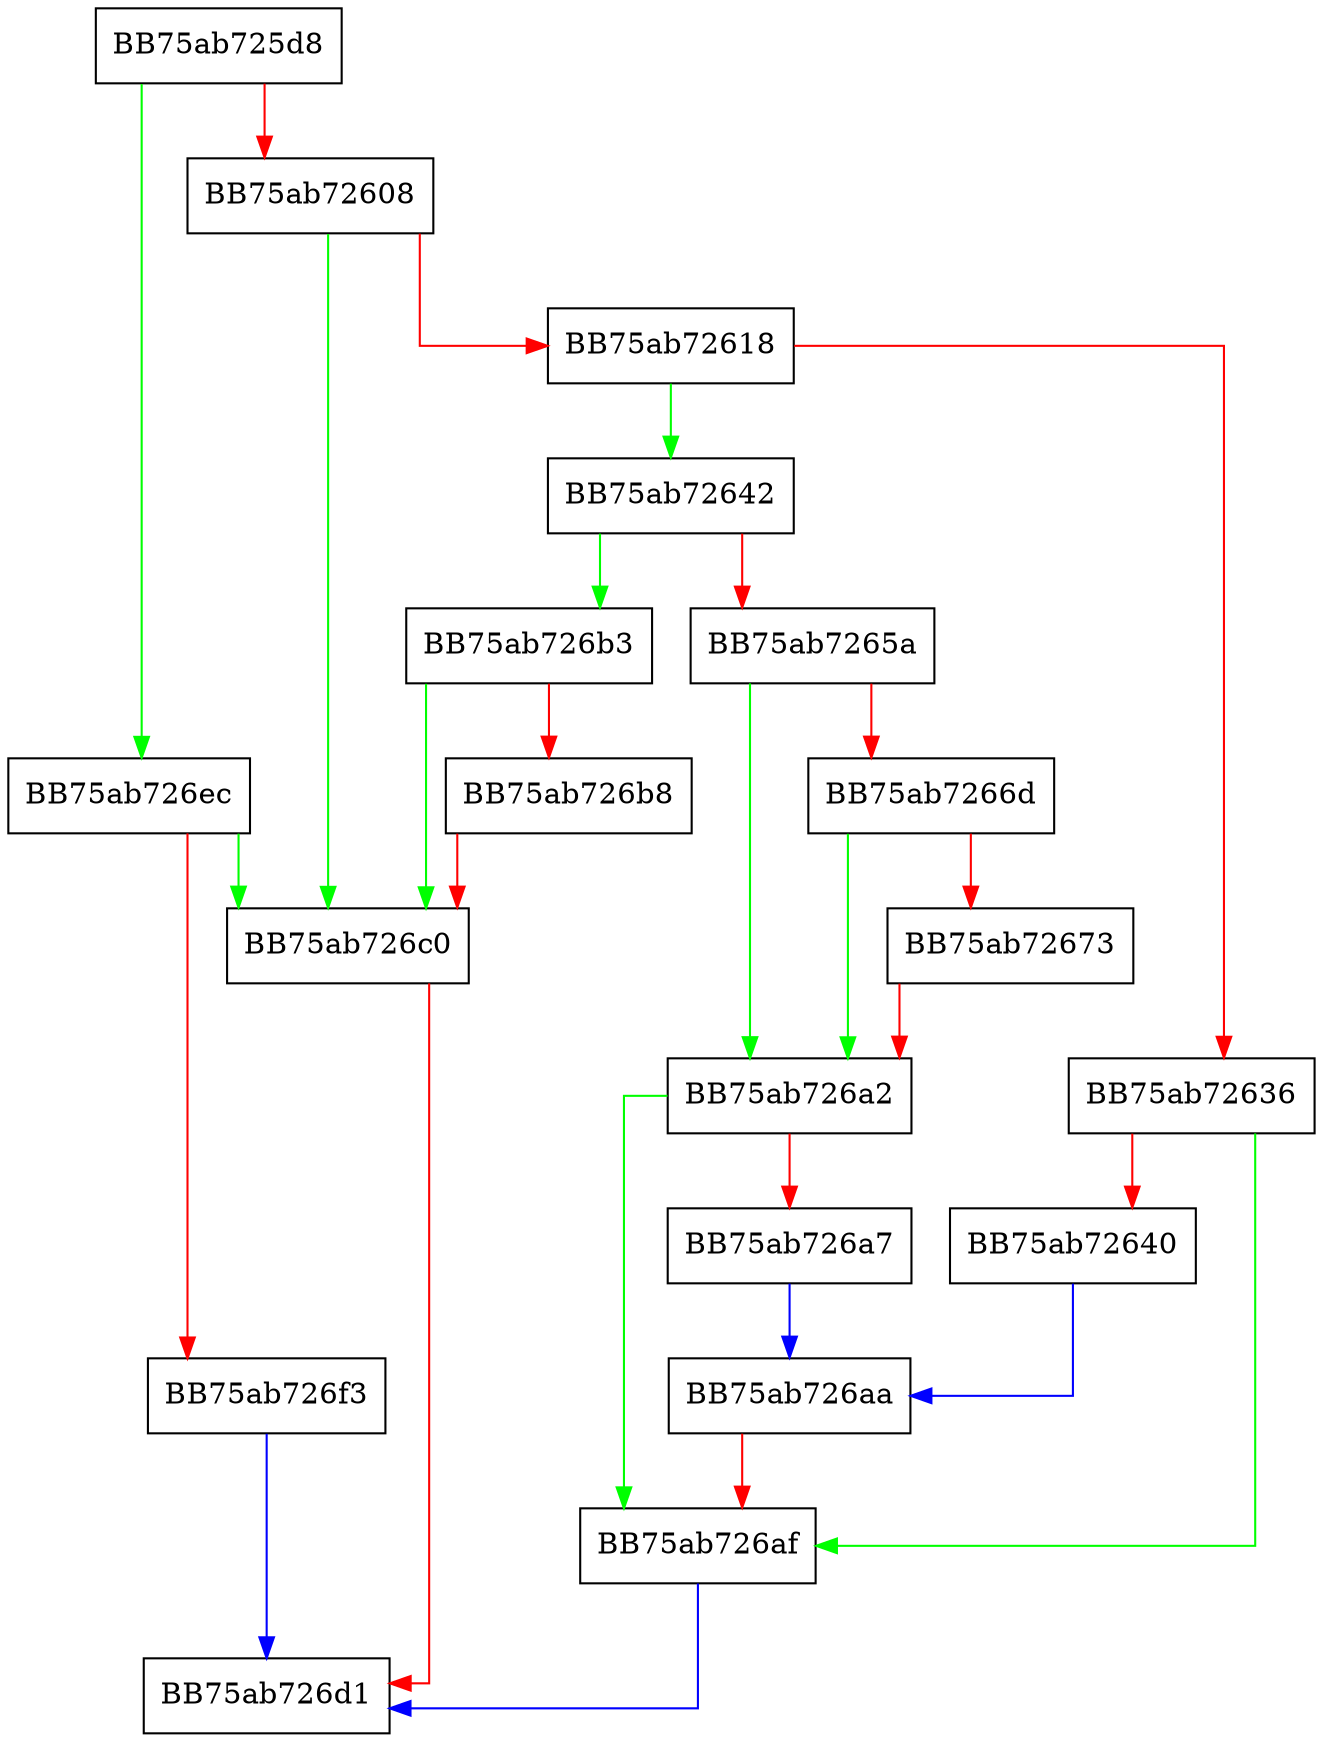 digraph scfnWriteFile {
  node [shape="box"];
  graph [splines=ortho];
  BB75ab725d8 -> BB75ab726ec [color="green"];
  BB75ab725d8 -> BB75ab72608 [color="red"];
  BB75ab72608 -> BB75ab726c0 [color="green"];
  BB75ab72608 -> BB75ab72618 [color="red"];
  BB75ab72618 -> BB75ab72642 [color="green"];
  BB75ab72618 -> BB75ab72636 [color="red"];
  BB75ab72636 -> BB75ab726af [color="green"];
  BB75ab72636 -> BB75ab72640 [color="red"];
  BB75ab72640 -> BB75ab726aa [color="blue"];
  BB75ab72642 -> BB75ab726b3 [color="green"];
  BB75ab72642 -> BB75ab7265a [color="red"];
  BB75ab7265a -> BB75ab726a2 [color="green"];
  BB75ab7265a -> BB75ab7266d [color="red"];
  BB75ab7266d -> BB75ab726a2 [color="green"];
  BB75ab7266d -> BB75ab72673 [color="red"];
  BB75ab72673 -> BB75ab726a2 [color="red"];
  BB75ab726a2 -> BB75ab726af [color="green"];
  BB75ab726a2 -> BB75ab726a7 [color="red"];
  BB75ab726a7 -> BB75ab726aa [color="blue"];
  BB75ab726aa -> BB75ab726af [color="red"];
  BB75ab726af -> BB75ab726d1 [color="blue"];
  BB75ab726b3 -> BB75ab726c0 [color="green"];
  BB75ab726b3 -> BB75ab726b8 [color="red"];
  BB75ab726b8 -> BB75ab726c0 [color="red"];
  BB75ab726c0 -> BB75ab726d1 [color="red"];
  BB75ab726ec -> BB75ab726c0 [color="green"];
  BB75ab726ec -> BB75ab726f3 [color="red"];
  BB75ab726f3 -> BB75ab726d1 [color="blue"];
}